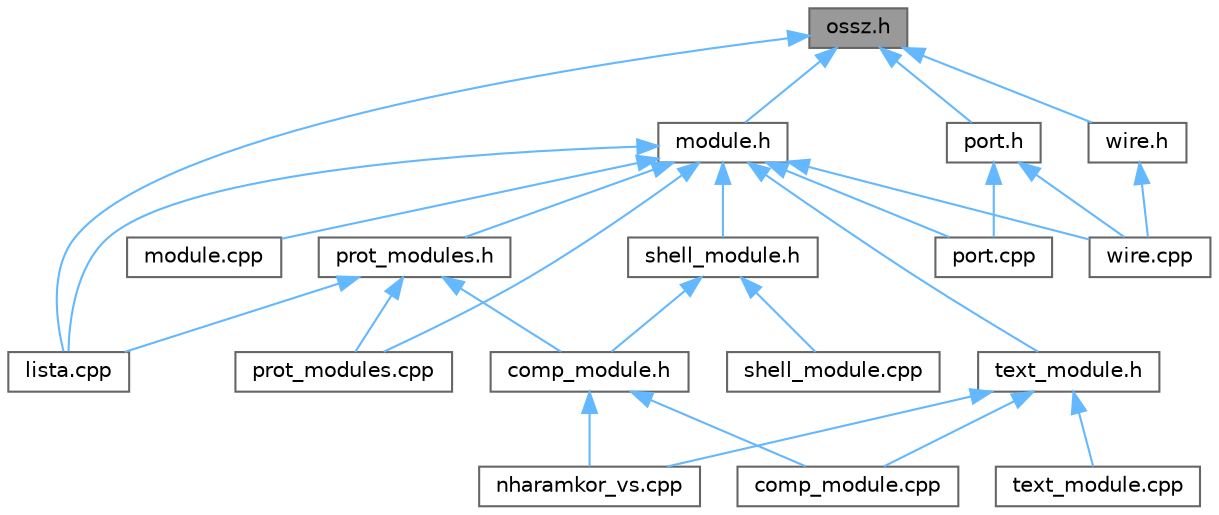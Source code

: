 digraph "ossz.h"
{
 // LATEX_PDF_SIZE
  bgcolor="transparent";
  edge [fontname=Helvetica,fontsize=10,labelfontname=Helvetica,labelfontsize=10];
  node [fontname=Helvetica,fontsize=10,shape=box,height=0.2,width=0.4];
  Node1 [id="Node000001",label="ossz.h",height=0.2,width=0.4,color="gray40", fillcolor="grey60", style="filled", fontcolor="black",tooltip=" "];
  Node1 -> Node2 [id="edge51_Node000001_Node000002",dir="back",color="steelblue1",style="solid",tooltip=" "];
  Node2 [id="Node000002",label="lista.cpp",height=0.2,width=0.4,color="grey40", fillcolor="white", style="filled",URL="$lista_8cpp.html",tooltip=" "];
  Node1 -> Node3 [id="edge52_Node000001_Node000003",dir="back",color="steelblue1",style="solid",tooltip=" "];
  Node3 [id="Node000003",label="module.h",height=0.2,width=0.4,color="grey40", fillcolor="white", style="filled",URL="$module_8h.html",tooltip=" "];
  Node3 -> Node2 [id="edge53_Node000003_Node000002",dir="back",color="steelblue1",style="solid",tooltip=" "];
  Node3 -> Node4 [id="edge54_Node000003_Node000004",dir="back",color="steelblue1",style="solid",tooltip=" "];
  Node4 [id="Node000004",label="module.cpp",height=0.2,width=0.4,color="grey40", fillcolor="white", style="filled",URL="$module_8cpp.html",tooltip=" "];
  Node3 -> Node5 [id="edge55_Node000003_Node000005",dir="back",color="steelblue1",style="solid",tooltip=" "];
  Node5 [id="Node000005",label="port.cpp",height=0.2,width=0.4,color="grey40", fillcolor="white", style="filled",URL="$port_8cpp.html",tooltip=" "];
  Node3 -> Node6 [id="edge56_Node000003_Node000006",dir="back",color="steelblue1",style="solid",tooltip=" "];
  Node6 [id="Node000006",label="prot_modules.cpp",height=0.2,width=0.4,color="grey40", fillcolor="white", style="filled",URL="$prot__modules_8cpp.html",tooltip=" "];
  Node3 -> Node7 [id="edge57_Node000003_Node000007",dir="back",color="steelblue1",style="solid",tooltip=" "];
  Node7 [id="Node000007",label="prot_modules.h",height=0.2,width=0.4,color="grey40", fillcolor="white", style="filled",URL="$prot__modules_8h.html",tooltip=" "];
  Node7 -> Node8 [id="edge58_Node000007_Node000008",dir="back",color="steelblue1",style="solid",tooltip=" "];
  Node8 [id="Node000008",label="comp_module.h",height=0.2,width=0.4,color="grey40", fillcolor="white", style="filled",URL="$comp__module_8h.html",tooltip=" "];
  Node8 -> Node9 [id="edge59_Node000008_Node000009",dir="back",color="steelblue1",style="solid",tooltip=" "];
  Node9 [id="Node000009",label="comp_module.cpp",height=0.2,width=0.4,color="grey40", fillcolor="white", style="filled",URL="$comp__module_8cpp.html",tooltip=" "];
  Node8 -> Node10 [id="edge60_Node000008_Node000010",dir="back",color="steelblue1",style="solid",tooltip=" "];
  Node10 [id="Node000010",label="nharamkor_vs.cpp",height=0.2,width=0.4,color="grey40", fillcolor="white", style="filled",URL="$nharamkor__vs_8cpp.html",tooltip=" "];
  Node7 -> Node2 [id="edge61_Node000007_Node000002",dir="back",color="steelblue1",style="solid",tooltip=" "];
  Node7 -> Node6 [id="edge62_Node000007_Node000006",dir="back",color="steelblue1",style="solid",tooltip=" "];
  Node3 -> Node11 [id="edge63_Node000003_Node000011",dir="back",color="steelblue1",style="solid",tooltip=" "];
  Node11 [id="Node000011",label="shell_module.h",height=0.2,width=0.4,color="grey40", fillcolor="white", style="filled",URL="$shell__module_8h.html",tooltip=" "];
  Node11 -> Node8 [id="edge64_Node000011_Node000008",dir="back",color="steelblue1",style="solid",tooltip=" "];
  Node11 -> Node12 [id="edge65_Node000011_Node000012",dir="back",color="steelblue1",style="solid",tooltip=" "];
  Node12 [id="Node000012",label="shell_module.cpp",height=0.2,width=0.4,color="grey40", fillcolor="white", style="filled",URL="$shell__module_8cpp.html",tooltip=" "];
  Node3 -> Node13 [id="edge66_Node000003_Node000013",dir="back",color="steelblue1",style="solid",tooltip=" "];
  Node13 [id="Node000013",label="text_module.h",height=0.2,width=0.4,color="grey40", fillcolor="white", style="filled",URL="$text__module_8h.html",tooltip=" "];
  Node13 -> Node9 [id="edge67_Node000013_Node000009",dir="back",color="steelblue1",style="solid",tooltip=" "];
  Node13 -> Node10 [id="edge68_Node000013_Node000010",dir="back",color="steelblue1",style="solid",tooltip=" "];
  Node13 -> Node14 [id="edge69_Node000013_Node000014",dir="back",color="steelblue1",style="solid",tooltip=" "];
  Node14 [id="Node000014",label="text_module.cpp",height=0.2,width=0.4,color="grey40", fillcolor="white", style="filled",URL="$text__module_8cpp.html",tooltip=" "];
  Node3 -> Node15 [id="edge70_Node000003_Node000015",dir="back",color="steelblue1",style="solid",tooltip=" "];
  Node15 [id="Node000015",label="wire.cpp",height=0.2,width=0.4,color="grey40", fillcolor="white", style="filled",URL="$wire_8cpp.html",tooltip=" "];
  Node1 -> Node16 [id="edge71_Node000001_Node000016",dir="back",color="steelblue1",style="solid",tooltip=" "];
  Node16 [id="Node000016",label="port.h",height=0.2,width=0.4,color="grey40", fillcolor="white", style="filled",URL="$port_8h.html",tooltip=" "];
  Node16 -> Node5 [id="edge72_Node000016_Node000005",dir="back",color="steelblue1",style="solid",tooltip=" "];
  Node16 -> Node15 [id="edge73_Node000016_Node000015",dir="back",color="steelblue1",style="solid",tooltip=" "];
  Node1 -> Node17 [id="edge74_Node000001_Node000017",dir="back",color="steelblue1",style="solid",tooltip=" "];
  Node17 [id="Node000017",label="wire.h",height=0.2,width=0.4,color="grey40", fillcolor="white", style="filled",URL="$wire_8h.html",tooltip=" "];
  Node17 -> Node15 [id="edge75_Node000017_Node000015",dir="back",color="steelblue1",style="solid",tooltip=" "];
}
